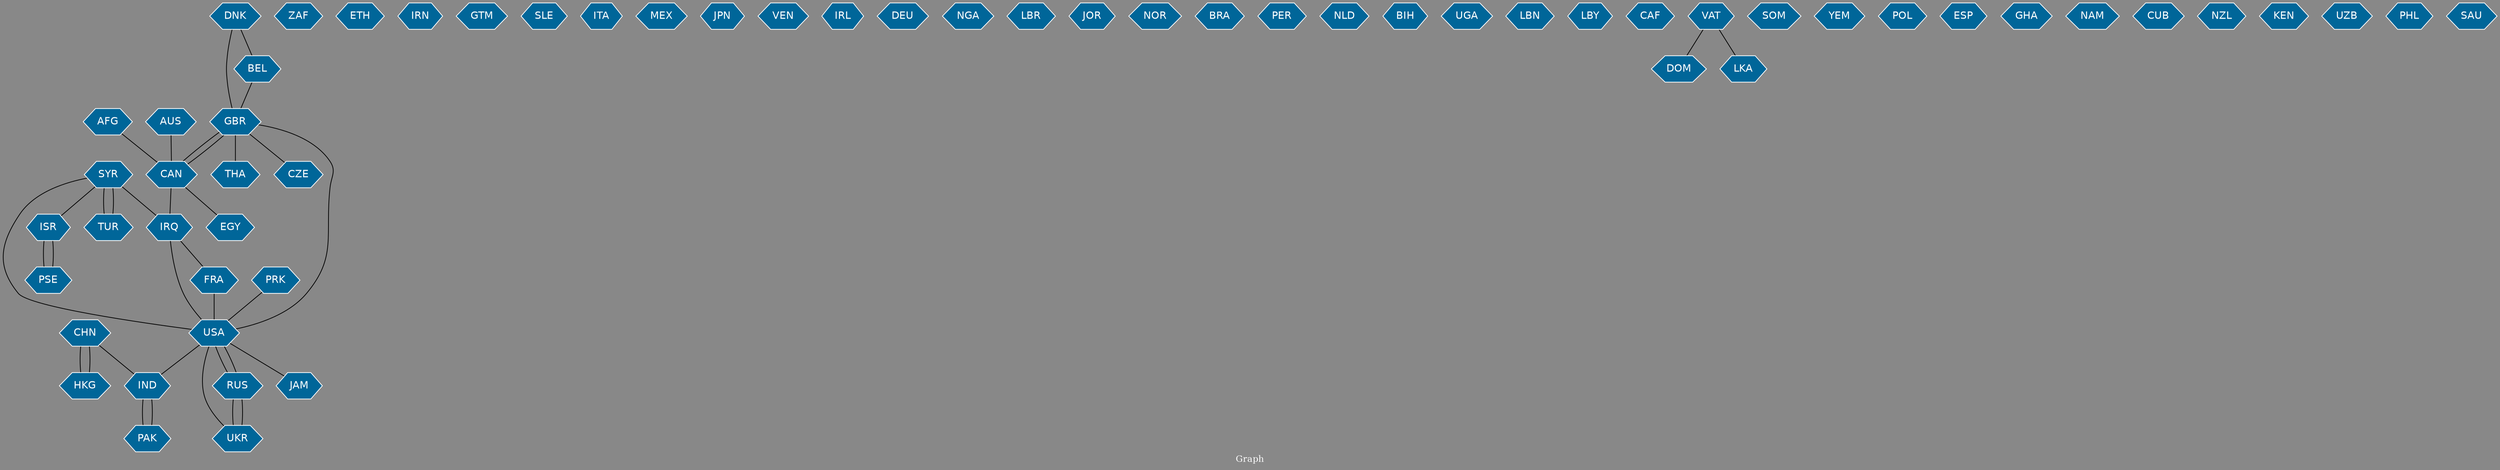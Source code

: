 // Countries together in item graph
graph {
	graph [bgcolor="#888888" fontcolor=white fontsize=12 label="Graph" outputorder=edgesfirst overlap=prism]
	node [color=white fillcolor="#006699" fontcolor=white fontname=Helvetica shape=hexagon style=filled]
	edge [arrowhead=open color=black fontcolor=white fontname=Courier fontsize=12]
		GBR [label=GBR]
		CAN [label=CAN]
		UKR [label=UKR]
		USA [label=USA]
		SYR [label=SYR]
		PSE [label=PSE]
		ISR [label=ISR]
		IND [label=IND]
		ZAF [label=ZAF]
		FRA [label=FRA]
		ETH [label=ETH]
		IRN [label=IRN]
		CHN [label=CHN]
		TUR [label=TUR]
		GTM [label=GTM]
		SLE [label=SLE]
		THA [label=THA]
		ITA [label=ITA]
		MEX [label=MEX]
		PAK [label=PAK]
		HKG [label=HKG]
		JPN [label=JPN]
		IRQ [label=IRQ]
		AFG [label=AFG]
		VEN [label=VEN]
		IRL [label=IRL]
		RUS [label=RUS]
		AUS [label=AUS]
		DEU [label=DEU]
		NGA [label=NGA]
		DNK [label=DNK]
		BEL [label=BEL]
		LBR [label=LBR]
		PRK [label=PRK]
		JOR [label=JOR]
		NOR [label=NOR]
		BRA [label=BRA]
		PER [label=PER]
		NLD [label=NLD]
		BIH [label=BIH]
		CZE [label=CZE]
		UGA [label=UGA]
		EGY [label=EGY]
		JAM [label=JAM]
		LBN [label=LBN]
		LBY [label=LBY]
		CAF [label=CAF]
		VAT [label=VAT]
		DOM [label=DOM]
		SOM [label=SOM]
		YEM [label=YEM]
		POL [label=POL]
		ESP [label=ESP]
		GHA [label=GHA]
		NAM [label=NAM]
		CUB [label=CUB]
		NZL [label=NZL]
		KEN [label=KEN]
		UZB [label=UZB]
		LKA [label=LKA]
		PHL [label=PHL]
		SAU [label=SAU]
			FRA -- USA [weight=1]
			SYR -- USA [weight=1]
			SYR -- IRQ [weight=1]
			TUR -- SYR [weight=2]
			ISR -- PSE [weight=6]
			SYR -- TUR [weight=2]
			UKR -- RUS [weight=5]
			IND -- PAK [weight=1]
			CAN -- EGY [weight=1]
			DNK -- BEL [weight=1]
			AFG -- CAN [weight=2]
			DNK -- GBR [weight=1]
			AUS -- CAN [weight=1]
			IRQ -- USA [weight=2]
			USA -- JAM [weight=1]
			CAN -- GBR [weight=4]
			VAT -- LKA [weight=1]
			USA -- GBR [weight=1]
			GBR -- CAN [weight=1]
			GBR -- CZE [weight=1]
			CHN -- IND [weight=1]
			USA -- IND [weight=2]
			VAT -- DOM [weight=1]
			SYR -- ISR [weight=1]
			RUS -- USA [weight=1]
			UKR -- USA [weight=1]
			RUS -- UKR [weight=3]
			USA -- RUS [weight=1]
			PSE -- ISR [weight=3]
			HKG -- CHN [weight=2]
			PAK -- IND [weight=2]
			CAN -- IRQ [weight=1]
			IRQ -- FRA [weight=1]
			GBR -- THA [weight=1]
			PRK -- USA [weight=2]
			BEL -- GBR [weight=1]
			CHN -- HKG [weight=1]
}